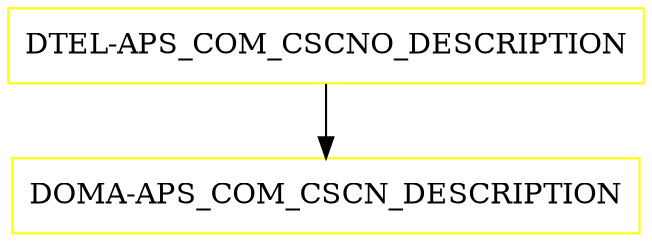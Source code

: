 digraph G {
  "DTEL-APS_COM_CSCNO_DESCRIPTION" [shape=box,color=yellow];
  "DOMA-APS_COM_CSCN_DESCRIPTION" [shape=box,color=yellow,URL="./DOMA_APS_COM_CSCN_DESCRIPTION.html"];
  "DTEL-APS_COM_CSCNO_DESCRIPTION" -> "DOMA-APS_COM_CSCN_DESCRIPTION";
}

